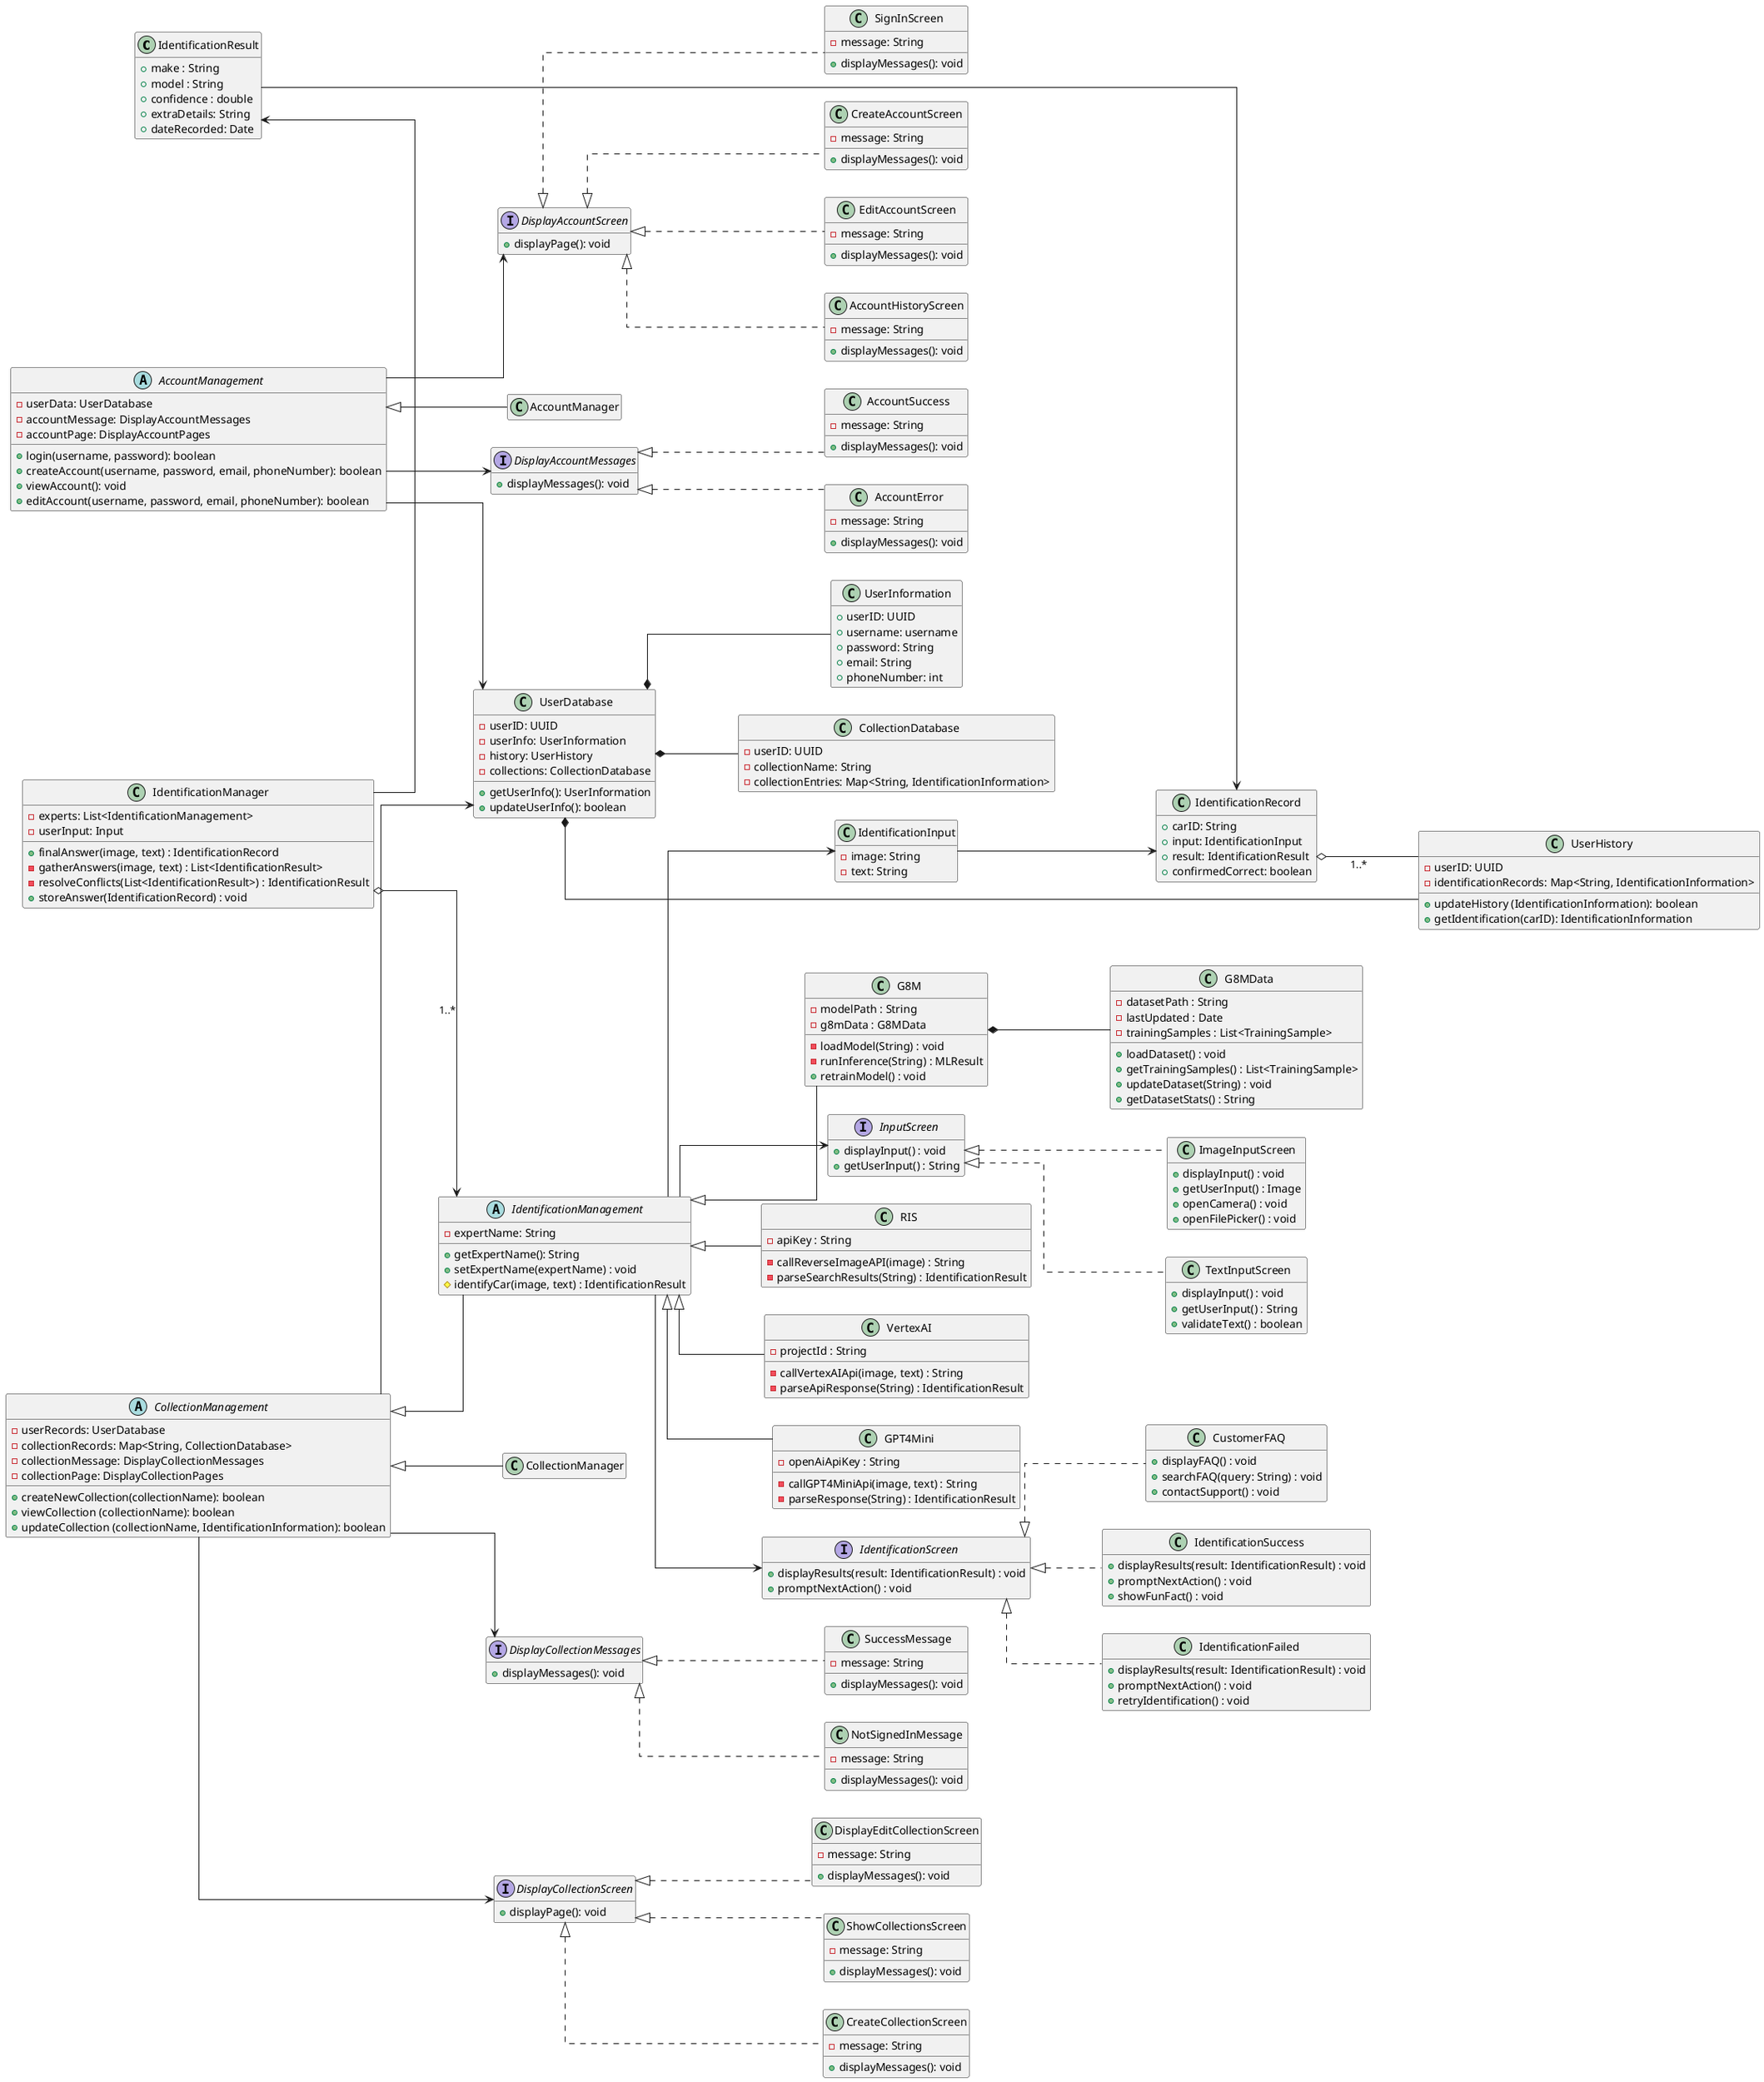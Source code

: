 @startuml
skinparam linetype ortho
hide empty members
left to right direction

class "IdentificationResult" as IR {
    + make : String
    + model : String
    + confidence : double
    + extraDetails: String
    + dateRecorded: Date
}

class "IdentificationRecord" as II {
    + carID: String
    + input: IdentificationInput
    + result: IdentificationResult
    + confirmedCorrect: boolean
}

class "UserHistory" as UH {
    - userID: UUID
    - identificationRecords: Map<String, IdentificationInformation>
    + updateHistory (IdentificationInformation): boolean
    + getIdentification(carID): IdentificationInformation
}

abstract "AccountManagement" as AM1 {
    - userData: UserDatabase
    - accountMessage: DisplayAccountMessages
    - accountPage: DisplayAccountPages
    + login(username, password): boolean
    + createAccount(username, password, email, phoneNumber): boolean
    + viewAccount(): void
    + editAccount(username, password, email, phoneNumber): boolean
}

class "AccountManager" as AM2

abstract "CollectionManagement" as CM1 {
    - userRecords: UserDatabase
    - collectionRecords: Map<String, CollectionDatabase>
    - collectionMessage: DisplayCollectionMessages
    - collectionPage: DisplayCollectionPages
    + createNewCollection(collectionName): boolean
    + viewCollection (collectionName): boolean
    + updateCollection (collectionName, IdentificationInformation): boolean
}

class "CollectionManager" as CM2

class "CollectionDatabase" as CD {
    - userID: UUID
    - collectionName: String
    - collectionEntries: Map<String, IdentificationInformation>
}

class "UserInformation" as UI {
    +userID: UUID
    +username: username
    +password: String
    +email: String
    +phoneNumber: int
}

class "UserDatabase " as UD {
    - userID: UUID
    - userInfo: UserInformation
    - history: UserHistory
    - collections: CollectionDatabase
    + getUserInfo(): UserInformation
    + updateUserInfo(): boolean
}


abstract "IdentificationManagement" as IM1 {
    - expertName: String
    + getExpertName(): String
    + setExpertName(expertName) : void
    # identifyCar(image, text) : IdentificationResult
}

class "IdentificationManager" as IM2 {
    - experts: List<IdentificationManagement>
    - userInput: Input
    + finalAnswer(image, text) : IdentificationRecord
    - gatherAnswers(image, text) : List<IdentificationResult>
    - resolveConflicts(List<IdentificationResult>) : IdentificationResult
    + storeAnswer(IdentificationRecord) : void
}


class "RIS" as RIS {
    - apiKey : String
    - callReverseImageAPI(image) : String
    - parseSearchResults(String) : IdentificationResult
}

class "VertexAI" as VERTEX {
    - projectId : String
    - callVertexAIApi(image, text) : String
    - parseApiResponse(String) : IdentificationResult
}

class "GPT4Mini" as GPT4 {
    - openAiApiKey : String
    - callGPT4MiniApi(image, text) : String
    - parseResponse(String) : IdentificationResult
}

class "G8M" as G8M {
    - modelPath : String
    - g8mData : G8MData
    - loadModel(String) : void
    - runInference(String) : MLResult
    + retrainModel() : void
}

class "G8MData" as G8MData {
    - datasetPath : String
    - lastUpdated : Date
    - trainingSamples : List<TrainingSample>
    + loadDataset() : void
    + getTrainingSamples() : List<TrainingSample>
    + updateDataset(String) : void
    + getDatasetStats() : String
}

class "IdentificationInput" as IDI {
    - image: String
    - text: String
}






interface "DisplayCollectionMessages" as DCM {
    + displayMessages(): void
}

class "SuccessMessage" as SMC {
    - message: String
    + displayMessages(): void
}

class "NotSignedInMessage" as NSMC {
    - message: String
    + displayMessages(): void
}

interface "DisplayCollectionScreen" as DCP {
    + displayPage(): void
}

class "ShowCollectionsScreen" as SCP {
    - message: String
    + displayMessages(): void
}

class "CreateCollectionScreen" as CCP {
    - message: String
    + displayMessages(): void
}

class "DisplayEditCollectionScreen" as ECP {
    - message: String
    + displayMessages(): void
}

interface "DisplayAccountMessages" as DAM {
    + displayMessages(): void
}

class "AccountSuccess" as AS {
    - message: String
    + displayMessages(): void
}

class "AccountError" as AE {
    - message: String
    + displayMessages(): void
}

interface "DisplayAccountScreen" as DAP {
    + displayPage(): void
}

class "SignInScreen" as SIP {
    - message: String
    + displayMessages(): void
}

class "CreateAccountScreen" as CAP {
    - message: String
    + displayMessages(): void
}

class "EditAccountScreen" as EAP {
    - message: String
    + displayMessages(): void
}

class "AccountHistoryScreen" as AHP {
    - message: String
    + displayMessages(): void
}

interface "InputScreen" as INS {
    + displayInput() : void
    + getUserInput() : String
}

class "TextInputScreen" as TIS {
    + displayInput() : void
    + getUserInput() : String
    + validateText() : boolean
}

class "ImageInputScreen" as IIS {
    + displayInput() : void
    + getUserInput() : Image
    + openCamera() : void
    + openFilePicker() : void
}

interface "IdentificationScreen" as IS {
    + displayResults(result: IdentificationResult) : void
    + promptNextAction() : void
}

class "IdentificationSuccess" as ISS {
    + displayResults(result: IdentificationResult) : void
    + promptNextAction() : void
    + showFunFact() : void
}

class "IdentificationFailed" as IFS {
    + displayResults(result: IdentificationResult) : void
    + promptNextAction() : void
    + retryIdentification() : void
}

class "CustomerFAQ" as FAQ {
    + displayFAQ() : void
    + searchFAQ(query: String) : void
    + contactSupport() : void
}


II o-- UH: 1..*

AM1 --> UD
AM1 <|-- AM2


CM1 --> UD
CM1 <|-- CM2
CM1 <|-- IM1

UD *-- UH
UD *-- CD
UD *-- UI


IR --> II
IDI --> II
IM2  o--> IM1: 1..*
IR <- IM2

IM1 --> IDI
IM1 <|-- RIS
IM1 <|-- VERTEX
IM1 <|-- GPT4
IM1 <|-- G8M

G8M *-- G8MData

CM1 --> DCM
CM1 --> DCP
DCM <|.. SMC
DCM <|.. NSMC
DCP <|.. SCP
DCP <|.. CCP
DCP <|.. ECP

AM1 --> DAP
AM1 --> DAM
DAM <|..AS
DAM <|..AE
DAP <|..SIP
DAP <|..CAP
DAP <|..EAP
DAP <|..AHP

IM1 --> INS
IM1 --> IS
INS <|..TIS
INS <|..IIS
IS <|..ISS
IS <|..IFS
IS <|..FAQ


@enduml